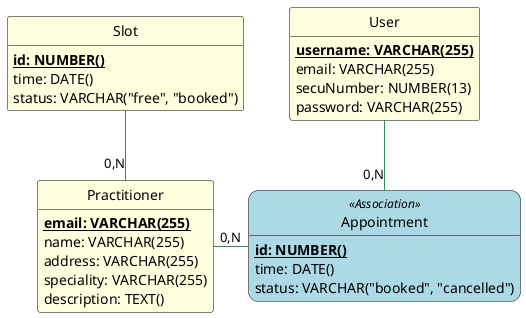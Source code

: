 @startuml NFE114

hide class circle
hide empty members
hide circle

skinparam roundcorner<<Association>> 20
skinparam class {
    BackgroundColor LightYellow
    ArrowColor SeaGreen
    BorderColor Black
    FontName Arial
    FontColor Black
}

skinparam class<<Association>> {
    BackgroundColor LightBlue
    ArrowColor SeaGreen
    BorderColor Black
    FontName Arial
    FontColor Black
}

class User {
    <u>**username: VARCHAR(255)**</u>
    email: VARCHAR(255)
    secuNumber: NUMBER(13)
    password: VARCHAR(255)
}

class Practitioner {
    <u>**email: VARCHAR(255)**</u>
    name: VARCHAR(255)
    address: VARCHAR(255)
    speciality: VARCHAR(255)
    description: TEXT()
}

class Appointment <<Association>> {
    <u>**id: NUMBER()**</u>
    time: DATE()
    status: VARCHAR("booked", "cancelled")
}

class Slot {
    <u>**id: NUMBER()**</u>
    time: DATE()
    status: VARCHAR("free", "booked")
}


User -- "0,N" Appointment
Practitioner --right "0,N" Appointment
Slot --down "0,N" Practitioner

@enduml
